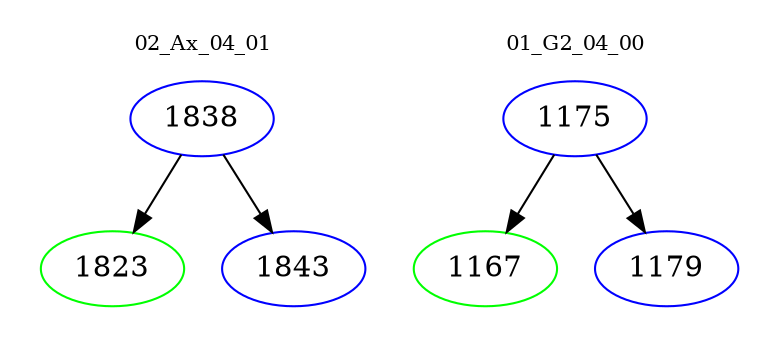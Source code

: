 digraph{
subgraph cluster_0 {
color = white
label = "02_Ax_04_01";
fontsize=10;
T0_1838 [label="1838", color="blue"]
T0_1838 -> T0_1823 [color="black"]
T0_1823 [label="1823", color="green"]
T0_1838 -> T0_1843 [color="black"]
T0_1843 [label="1843", color="blue"]
}
subgraph cluster_1 {
color = white
label = "01_G2_04_00";
fontsize=10;
T1_1175 [label="1175", color="blue"]
T1_1175 -> T1_1167 [color="black"]
T1_1167 [label="1167", color="green"]
T1_1175 -> T1_1179 [color="black"]
T1_1179 [label="1179", color="blue"]
}
}
